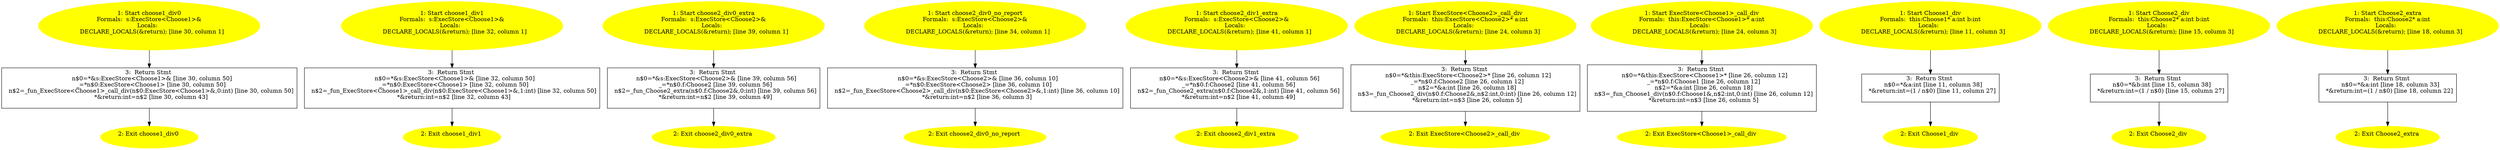 /* @generated */
digraph cfg {
"choose1_div0#84040224581831795.e7e9c53ca95564cb9f2fe7bf906efbb2_1" [label="1: Start choose1_div0\nFormals:  s:ExecStore<Choose1>&\nLocals:  \n   DECLARE_LOCALS(&return); [line 30, column 1]\n " color=yellow style=filled]
	

	 "choose1_div0#84040224581831795.e7e9c53ca95564cb9f2fe7bf906efbb2_1" -> "choose1_div0#84040224581831795.e7e9c53ca95564cb9f2fe7bf906efbb2_3" ;
"choose1_div0#84040224581831795.e7e9c53ca95564cb9f2fe7bf906efbb2_2" [label="2: Exit choose1_div0 \n  " color=yellow style=filled]
	

"choose1_div0#84040224581831795.e7e9c53ca95564cb9f2fe7bf906efbb2_3" [label="3:  Return Stmt \n   n$0=*&s:ExecStore<Choose1>& [line 30, column 50]\n  _=*n$0:ExecStore<Choose1> [line 30, column 50]\n  n$2=_fun_ExecStore<Choose1>_call_div(n$0:ExecStore<Choose1>&,0:int) [line 30, column 50]\n  *&return:int=n$2 [line 30, column 43]\n " shape="box"]
	

	 "choose1_div0#84040224581831795.e7e9c53ca95564cb9f2fe7bf906efbb2_3" -> "choose1_div0#84040224581831795.e7e9c53ca95564cb9f2fe7bf906efbb2_2" ;
"choose1_div1#6853869982283615202.a4644da7504c41a081228a100b9b551b_1" [label="1: Start choose1_div1\nFormals:  s:ExecStore<Choose1>&\nLocals:  \n   DECLARE_LOCALS(&return); [line 32, column 1]\n " color=yellow style=filled]
	

	 "choose1_div1#6853869982283615202.a4644da7504c41a081228a100b9b551b_1" -> "choose1_div1#6853869982283615202.a4644da7504c41a081228a100b9b551b_3" ;
"choose1_div1#6853869982283615202.a4644da7504c41a081228a100b9b551b_2" [label="2: Exit choose1_div1 \n  " color=yellow style=filled]
	

"choose1_div1#6853869982283615202.a4644da7504c41a081228a100b9b551b_3" [label="3:  Return Stmt \n   n$0=*&s:ExecStore<Choose1>& [line 32, column 50]\n  _=*n$0:ExecStore<Choose1> [line 32, column 50]\n  n$2=_fun_ExecStore<Choose1>_call_div(n$0:ExecStore<Choose1>&,1:int) [line 32, column 50]\n  *&return:int=n$2 [line 32, column 43]\n " shape="box"]
	

	 "choose1_div1#6853869982283615202.a4644da7504c41a081228a100b9b551b_3" -> "choose1_div1#6853869982283615202.a4644da7504c41a081228a100b9b551b_2" ;
"choose2_div0_extra#14813785796839389204.fa5d6812348bd595f0378dd5dc4923d1_1" [label="1: Start choose2_div0_extra\nFormals:  s:ExecStore<Choose2>&\nLocals:  \n   DECLARE_LOCALS(&return); [line 39, column 1]\n " color=yellow style=filled]
	

	 "choose2_div0_extra#14813785796839389204.fa5d6812348bd595f0378dd5dc4923d1_1" -> "choose2_div0_extra#14813785796839389204.fa5d6812348bd595f0378dd5dc4923d1_3" ;
"choose2_div0_extra#14813785796839389204.fa5d6812348bd595f0378dd5dc4923d1_2" [label="2: Exit choose2_div0_extra \n  " color=yellow style=filled]
	

"choose2_div0_extra#14813785796839389204.fa5d6812348bd595f0378dd5dc4923d1_3" [label="3:  Return Stmt \n   n$0=*&s:ExecStore<Choose2>& [line 39, column 56]\n  _=*n$0.f:Choose2 [line 39, column 56]\n  n$2=_fun_Choose2_extra(n$0.f:Choose2&,0:int) [line 39, column 56]\n  *&return:int=n$2 [line 39, column 49]\n " shape="box"]
	

	 "choose2_div0_extra#14813785796839389204.fa5d6812348bd595f0378dd5dc4923d1_3" -> "choose2_div0_extra#14813785796839389204.fa5d6812348bd595f0378dd5dc4923d1_2" ;
"choose2_div0_no_report#2695819694034608079.37b94e5ad3118293eeb303180a8ab569_1" [label="1: Start choose2_div0_no_report\nFormals:  s:ExecStore<Choose2>&\nLocals:  \n   DECLARE_LOCALS(&return); [line 34, column 1]\n " color=yellow style=filled]
	

	 "choose2_div0_no_report#2695819694034608079.37b94e5ad3118293eeb303180a8ab569_1" -> "choose2_div0_no_report#2695819694034608079.37b94e5ad3118293eeb303180a8ab569_3" ;
"choose2_div0_no_report#2695819694034608079.37b94e5ad3118293eeb303180a8ab569_2" [label="2: Exit choose2_div0_no_report \n  " color=yellow style=filled]
	

"choose2_div0_no_report#2695819694034608079.37b94e5ad3118293eeb303180a8ab569_3" [label="3:  Return Stmt \n   n$0=*&s:ExecStore<Choose2>& [line 36, column 10]\n  _=*n$0:ExecStore<Choose2> [line 36, column 10]\n  n$2=_fun_ExecStore<Choose2>_call_div(n$0:ExecStore<Choose2>&,1:int) [line 36, column 10]\n  *&return:int=n$2 [line 36, column 3]\n " shape="box"]
	

	 "choose2_div0_no_report#2695819694034608079.37b94e5ad3118293eeb303180a8ab569_3" -> "choose2_div0_no_report#2695819694034608079.37b94e5ad3118293eeb303180a8ab569_2" ;
"choose2_div1_extra#11450073616177188665.26254023768c0b68956b8cd88a792052_1" [label="1: Start choose2_div1_extra\nFormals:  s:ExecStore<Choose2>&\nLocals:  \n   DECLARE_LOCALS(&return); [line 41, column 1]\n " color=yellow style=filled]
	

	 "choose2_div1_extra#11450073616177188665.26254023768c0b68956b8cd88a792052_1" -> "choose2_div1_extra#11450073616177188665.26254023768c0b68956b8cd88a792052_3" ;
"choose2_div1_extra#11450073616177188665.26254023768c0b68956b8cd88a792052_2" [label="2: Exit choose2_div1_extra \n  " color=yellow style=filled]
	

"choose2_div1_extra#11450073616177188665.26254023768c0b68956b8cd88a792052_3" [label="3:  Return Stmt \n   n$0=*&s:ExecStore<Choose2>& [line 41, column 56]\n  _=*n$0.f:Choose2 [line 41, column 56]\n  n$2=_fun_Choose2_extra(n$0.f:Choose2&,1:int) [line 41, column 56]\n  *&return:int=n$2 [line 41, column 49]\n " shape="box"]
	

	 "choose2_div1_extra#11450073616177188665.26254023768c0b68956b8cd88a792052_3" -> "choose2_div1_extra#11450073616177188665.26254023768c0b68956b8cd88a792052_2" ;
"call_div#ExecStore<Choose2>#(11829874625214834057).d639b1b8281e7bb31d011a0c7a797e72_1" [label="1: Start ExecStore<Choose2>_call_div\nFormals:  this:ExecStore<Choose2>* a:int\nLocals:  \n   DECLARE_LOCALS(&return); [line 24, column 3]\n " color=yellow style=filled]
	

	 "call_div#ExecStore<Choose2>#(11829874625214834057).d639b1b8281e7bb31d011a0c7a797e72_1" -> "call_div#ExecStore<Choose2>#(11829874625214834057).d639b1b8281e7bb31d011a0c7a797e72_3" ;
"call_div#ExecStore<Choose2>#(11829874625214834057).d639b1b8281e7bb31d011a0c7a797e72_2" [label="2: Exit ExecStore<Choose2>_call_div \n  " color=yellow style=filled]
	

"call_div#ExecStore<Choose2>#(11829874625214834057).d639b1b8281e7bb31d011a0c7a797e72_3" [label="3:  Return Stmt \n   n$0=*&this:ExecStore<Choose2>* [line 26, column 12]\n  _=*n$0.f:Choose2 [line 26, column 12]\n  n$2=*&a:int [line 26, column 18]\n  n$3=_fun_Choose2_div(n$0.f:Choose2&,n$2:int,0:int) [line 26, column 12]\n  *&return:int=n$3 [line 26, column 5]\n " shape="box"]
	

	 "call_div#ExecStore<Choose2>#(11829874625214834057).d639b1b8281e7bb31d011a0c7a797e72_3" -> "call_div#ExecStore<Choose2>#(11829874625214834057).d639b1b8281e7bb31d011a0c7a797e72_2" ;
"call_div#ExecStore<Choose1>#(13821779640448790720).c684f7c620c64dbf19170e6c2add6779_1" [label="1: Start ExecStore<Choose1>_call_div\nFormals:  this:ExecStore<Choose1>* a:int\nLocals:  \n   DECLARE_LOCALS(&return); [line 24, column 3]\n " color=yellow style=filled]
	

	 "call_div#ExecStore<Choose1>#(13821779640448790720).c684f7c620c64dbf19170e6c2add6779_1" -> "call_div#ExecStore<Choose1>#(13821779640448790720).c684f7c620c64dbf19170e6c2add6779_3" ;
"call_div#ExecStore<Choose1>#(13821779640448790720).c684f7c620c64dbf19170e6c2add6779_2" [label="2: Exit ExecStore<Choose1>_call_div \n  " color=yellow style=filled]
	

"call_div#ExecStore<Choose1>#(13821779640448790720).c684f7c620c64dbf19170e6c2add6779_3" [label="3:  Return Stmt \n   n$0=*&this:ExecStore<Choose1>* [line 26, column 12]\n  _=*n$0.f:Choose1 [line 26, column 12]\n  n$2=*&a:int [line 26, column 18]\n  n$3=_fun_Choose1_div(n$0.f:Choose1&,n$2:int,0:int) [line 26, column 12]\n  *&return:int=n$3 [line 26, column 5]\n " shape="box"]
	

	 "call_div#ExecStore<Choose1>#(13821779640448790720).c684f7c620c64dbf19170e6c2add6779_3" -> "call_div#ExecStore<Choose1>#(13821779640448790720).c684f7c620c64dbf19170e6c2add6779_2" ;
"div#Choose1#(7273562715988938262).67bd706f66d8f9c67db80305a9ecab16_1" [label="1: Start Choose1_div\nFormals:  this:Choose1* a:int b:int\nLocals:  \n   DECLARE_LOCALS(&return); [line 11, column 3]\n " color=yellow style=filled]
	

	 "div#Choose1#(7273562715988938262).67bd706f66d8f9c67db80305a9ecab16_1" -> "div#Choose1#(7273562715988938262).67bd706f66d8f9c67db80305a9ecab16_3" ;
"div#Choose1#(7273562715988938262).67bd706f66d8f9c67db80305a9ecab16_2" [label="2: Exit Choose1_div \n  " color=yellow style=filled]
	

"div#Choose1#(7273562715988938262).67bd706f66d8f9c67db80305a9ecab16_3" [label="3:  Return Stmt \n   n$0=*&a:int [line 11, column 38]\n  *&return:int=(1 / n$0) [line 11, column 27]\n " shape="box"]
	

	 "div#Choose1#(7273562715988938262).67bd706f66d8f9c67db80305a9ecab16_3" -> "div#Choose1#(7273562715988938262).67bd706f66d8f9c67db80305a9ecab16_2" ;
"div#Choose2#(15124421267141903041).48bc5dd070e87512d292b60033d4f4ba_1" [label="1: Start Choose2_div\nFormals:  this:Choose2* a:int b:int\nLocals:  \n   DECLARE_LOCALS(&return); [line 15, column 3]\n " color=yellow style=filled]
	

	 "div#Choose2#(15124421267141903041).48bc5dd070e87512d292b60033d4f4ba_1" -> "div#Choose2#(15124421267141903041).48bc5dd070e87512d292b60033d4f4ba_3" ;
"div#Choose2#(15124421267141903041).48bc5dd070e87512d292b60033d4f4ba_2" [label="2: Exit Choose2_div \n  " color=yellow style=filled]
	

"div#Choose2#(15124421267141903041).48bc5dd070e87512d292b60033d4f4ba_3" [label="3:  Return Stmt \n   n$0=*&b:int [line 15, column 38]\n  *&return:int=(1 / n$0) [line 15, column 27]\n " shape="box"]
	

	 "div#Choose2#(15124421267141903041).48bc5dd070e87512d292b60033d4f4ba_3" -> "div#Choose2#(15124421267141903041).48bc5dd070e87512d292b60033d4f4ba_2" ;
"extra#Choose2#(14672402234151207405).b4984695aadbb0c84ec39abdd34b600e_1" [label="1: Start Choose2_extra\nFormals:  this:Choose2* a:int\nLocals:  \n   DECLARE_LOCALS(&return); [line 18, column 3]\n " color=yellow style=filled]
	

	 "extra#Choose2#(14672402234151207405).b4984695aadbb0c84ec39abdd34b600e_1" -> "extra#Choose2#(14672402234151207405).b4984695aadbb0c84ec39abdd34b600e_3" ;
"extra#Choose2#(14672402234151207405).b4984695aadbb0c84ec39abdd34b600e_2" [label="2: Exit Choose2_extra \n  " color=yellow style=filled]
	

"extra#Choose2#(14672402234151207405).b4984695aadbb0c84ec39abdd34b600e_3" [label="3:  Return Stmt \n   n$0=*&a:int [line 18, column 33]\n  *&return:int=(1 / n$0) [line 18, column 22]\n " shape="box"]
	

	 "extra#Choose2#(14672402234151207405).b4984695aadbb0c84ec39abdd34b600e_3" -> "extra#Choose2#(14672402234151207405).b4984695aadbb0c84ec39abdd34b600e_2" ;
}
